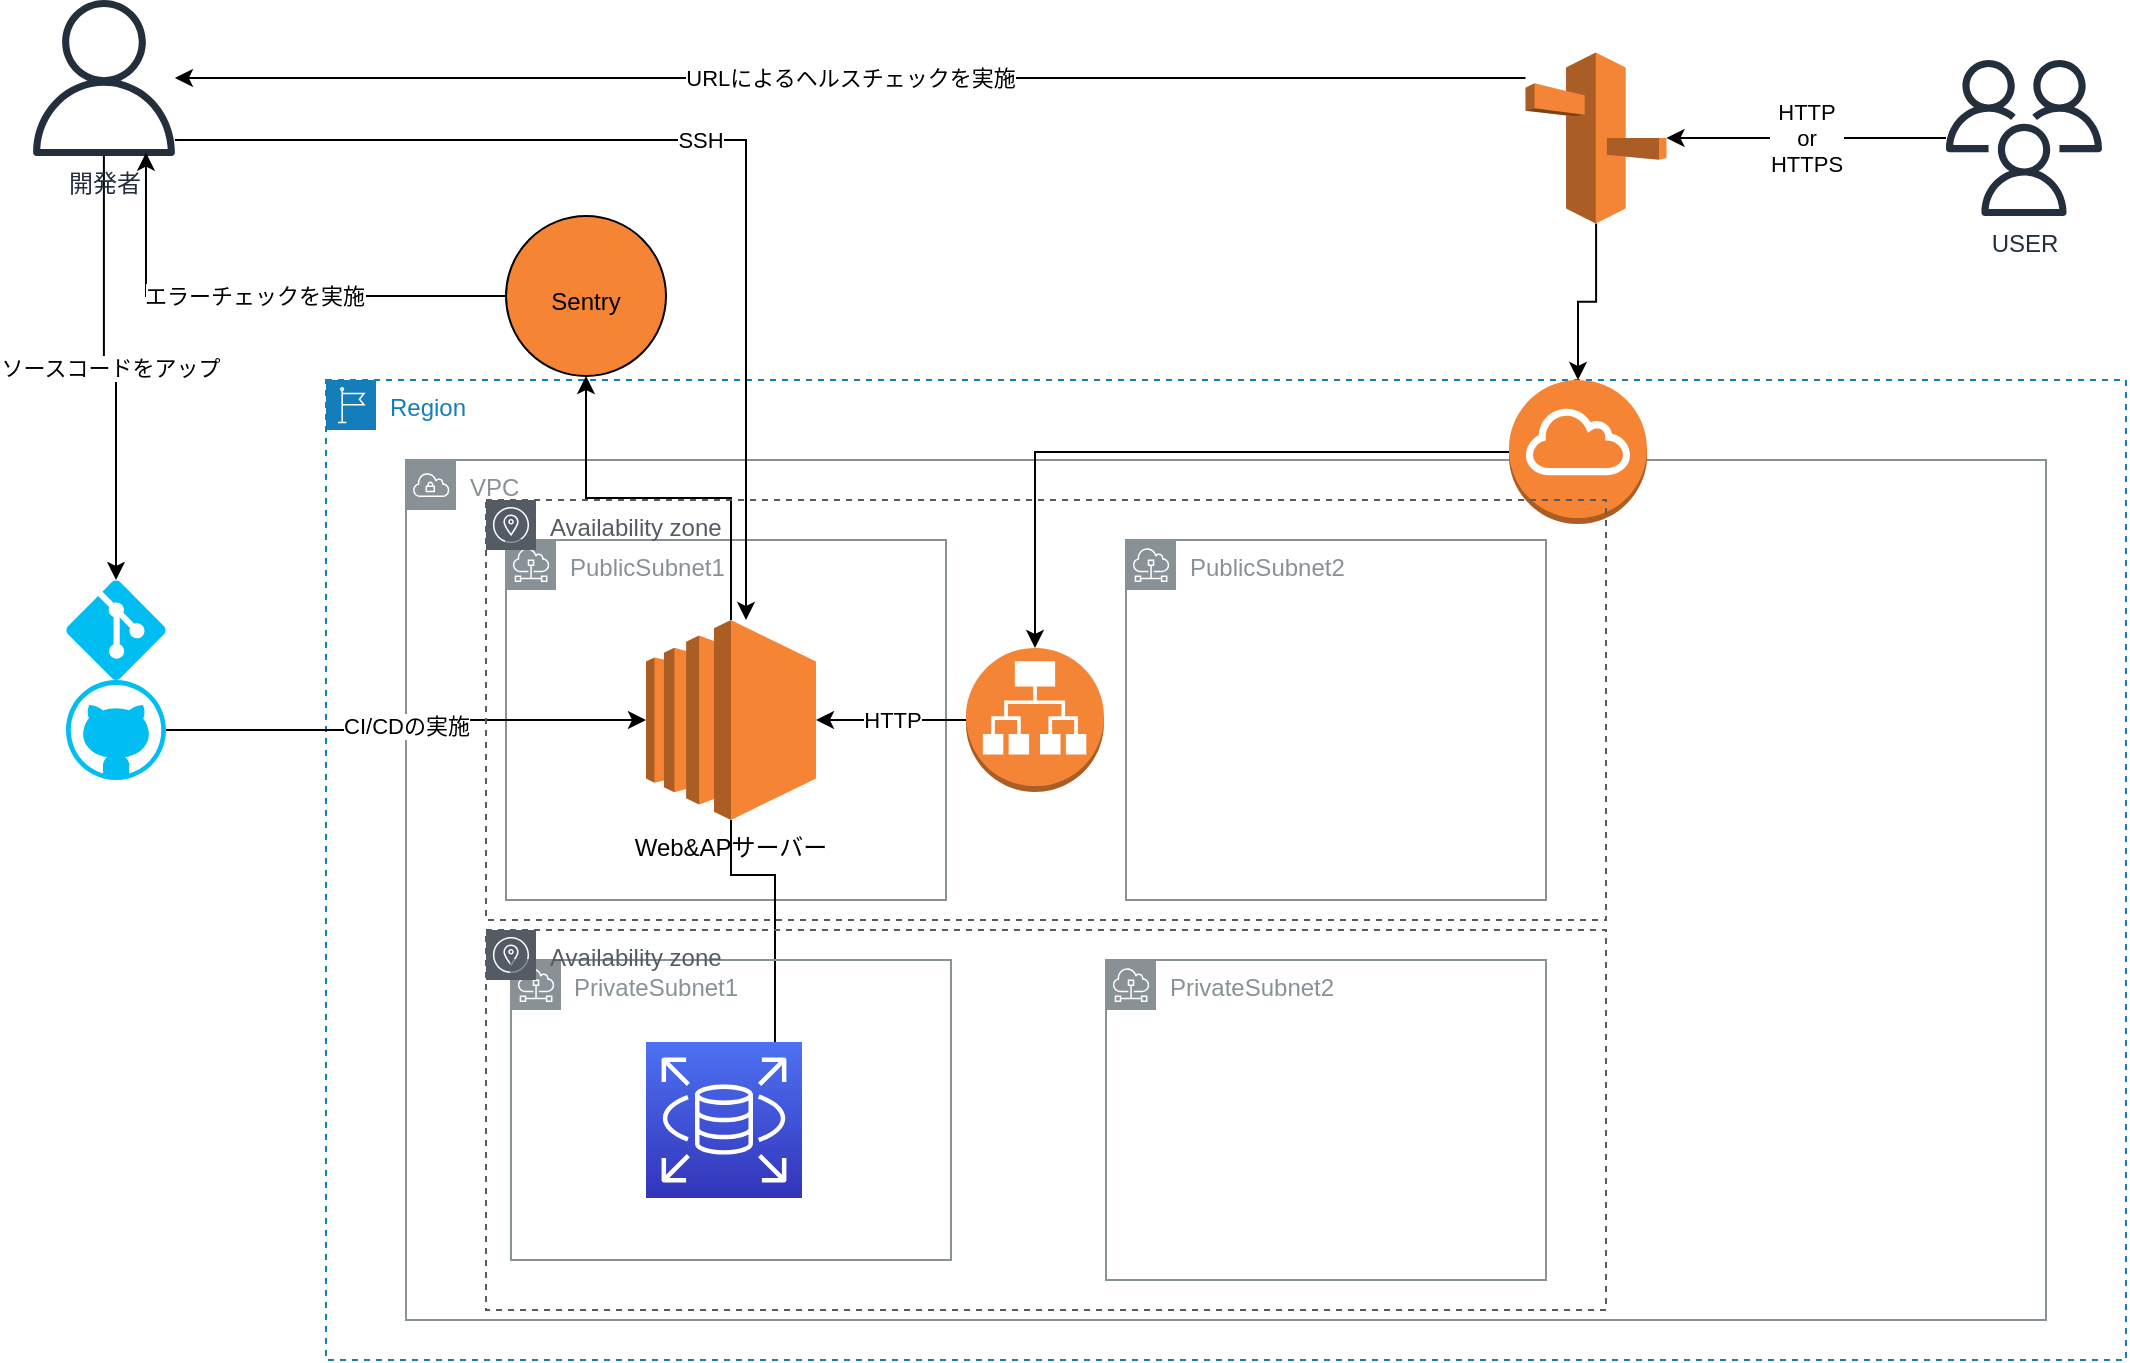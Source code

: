 <mxfile version="21.5.0" type="github">
  <diagram id="Ht1M8jgEwFfnCIfOTk4-" name="Page-1">
    <mxGraphModel dx="1272" dy="687" grid="1" gridSize="10" guides="1" tooltips="1" connect="1" arrows="1" fold="1" page="1" pageScale="1" pageWidth="1169" pageHeight="827" math="0" shadow="0">
      <root>
        <mxCell id="0" />
        <mxCell id="1" parent="0" />
        <mxCell id="vV-NO9AcRxjhXUCKu1o--2" value="Region" style="points=[[0,0],[0.25,0],[0.5,0],[0.75,0],[1,0],[1,0.25],[1,0.5],[1,0.75],[1,1],[0.75,1],[0.5,1],[0.25,1],[0,1],[0,0.75],[0,0.5],[0,0.25]];outlineConnect=0;gradientColor=none;html=1;whiteSpace=wrap;fontSize=12;fontStyle=0;container=1;pointerEvents=0;collapsible=0;recursiveResize=0;shape=mxgraph.aws4.group;grIcon=mxgraph.aws4.group_region;strokeColor=#147EBA;fillColor=none;verticalAlign=top;align=left;spacingLeft=30;fontColor=#147EBA;dashed=1;" vertex="1" parent="1">
          <mxGeometry x="210" y="320" width="900" height="490" as="geometry" />
        </mxCell>
        <mxCell id="vV-NO9AcRxjhXUCKu1o--3" value="VPC" style="sketch=0;outlineConnect=0;gradientColor=none;html=1;whiteSpace=wrap;fontSize=12;fontStyle=0;shape=mxgraph.aws4.group;grIcon=mxgraph.aws4.group_vpc;strokeColor=#879196;fillColor=none;verticalAlign=top;align=left;spacingLeft=30;fontColor=#879196;dashed=0;" vertex="1" parent="1">
          <mxGeometry x="250" y="360" width="820" height="430" as="geometry" />
        </mxCell>
        <mxCell id="vV-NO9AcRxjhXUCKu1o--4" value="PublicSubnet1" style="sketch=0;outlineConnect=0;gradientColor=none;html=1;whiteSpace=wrap;fontSize=12;fontStyle=0;shape=mxgraph.aws4.group;grIcon=mxgraph.aws4.group_subnet;strokeColor=#879196;fillColor=none;verticalAlign=top;align=left;spacingLeft=30;fontColor=#879196;dashed=0;" vertex="1" parent="1">
          <mxGeometry x="300" y="400" width="220" height="180" as="geometry" />
        </mxCell>
        <mxCell id="vV-NO9AcRxjhXUCKu1o--27" value="" style="edgeStyle=orthogonalEdgeStyle;rounded=0;orthogonalLoop=1;jettySize=auto;html=1;" edge="1" parent="1" source="vV-NO9AcRxjhXUCKu1o--6" target="vV-NO9AcRxjhXUCKu1o--26">
          <mxGeometry relative="1" as="geometry" />
        </mxCell>
        <mxCell id="vV-NO9AcRxjhXUCKu1o--34" style="edgeStyle=orthogonalEdgeStyle;rounded=0;orthogonalLoop=1;jettySize=auto;html=1;entryX=0.258;entryY=0.474;entryDx=0;entryDy=0;entryPerimeter=0;" edge="1" parent="1" source="vV-NO9AcRxjhXUCKu1o--6" target="vV-NO9AcRxjhXUCKu1o--33">
          <mxGeometry relative="1" as="geometry" />
        </mxCell>
        <mxCell id="vV-NO9AcRxjhXUCKu1o--6" value="Web&amp;amp;APサーバー" style="outlineConnect=0;dashed=0;verticalLabelPosition=bottom;verticalAlign=top;align=center;html=1;shape=mxgraph.aws3.ec2;fillColor=#F58534;gradientColor=none;" vertex="1" parent="1">
          <mxGeometry x="370" y="440" width="84.99" height="100" as="geometry" />
        </mxCell>
        <mxCell id="vV-NO9AcRxjhXUCKu1o--12" value="HTTP&lt;br&gt;or&lt;br&gt;HTTPS" style="edgeStyle=orthogonalEdgeStyle;rounded=0;orthogonalLoop=1;jettySize=auto;html=1;entryX=1;entryY=0.5;entryDx=0;entryDy=0;entryPerimeter=0;" edge="1" parent="1" source="vV-NO9AcRxjhXUCKu1o--7" target="vV-NO9AcRxjhXUCKu1o--8">
          <mxGeometry relative="1" as="geometry" />
        </mxCell>
        <mxCell id="vV-NO9AcRxjhXUCKu1o--7" value="USER" style="sketch=0;outlineConnect=0;fontColor=#232F3E;gradientColor=none;fillColor=#232F3D;strokeColor=none;dashed=0;verticalLabelPosition=bottom;verticalAlign=top;align=center;html=1;fontSize=12;fontStyle=0;aspect=fixed;pointerEvents=1;shape=mxgraph.aws4.users;" vertex="1" parent="1">
          <mxGeometry x="1020" y="160" width="78" height="78" as="geometry" />
        </mxCell>
        <mxCell id="vV-NO9AcRxjhXUCKu1o--18" style="edgeStyle=orthogonalEdgeStyle;rounded=0;orthogonalLoop=1;jettySize=auto;html=1;" edge="1" parent="1" source="vV-NO9AcRxjhXUCKu1o--8" target="vV-NO9AcRxjhXUCKu1o--17">
          <mxGeometry relative="1" as="geometry" />
        </mxCell>
        <mxCell id="vV-NO9AcRxjhXUCKu1o--25" value="URLによるヘルスチェックを実施" style="edgeStyle=orthogonalEdgeStyle;rounded=0;orthogonalLoop=1;jettySize=auto;html=1;" edge="1" parent="1" source="vV-NO9AcRxjhXUCKu1o--8" target="vV-NO9AcRxjhXUCKu1o--15">
          <mxGeometry relative="1" as="geometry">
            <Array as="points">
              <mxPoint x="640" y="169" />
              <mxPoint x="640" y="169" />
            </Array>
          </mxGeometry>
        </mxCell>
        <mxCell id="vV-NO9AcRxjhXUCKu1o--8" value="" style="outlineConnect=0;dashed=0;verticalLabelPosition=bottom;verticalAlign=top;align=center;html=1;shape=mxgraph.aws3.route_53;fillColor=#F58536;gradientColor=none;" vertex="1" parent="1">
          <mxGeometry x="809.75" y="156.25" width="70.5" height="85.5" as="geometry" />
        </mxCell>
        <mxCell id="vV-NO9AcRxjhXUCKu1o--9" value="PublicSubnet2" style="sketch=0;outlineConnect=0;gradientColor=none;html=1;whiteSpace=wrap;fontSize=12;fontStyle=0;shape=mxgraph.aws4.group;grIcon=mxgraph.aws4.group_subnet;strokeColor=#879196;fillColor=none;verticalAlign=top;align=left;spacingLeft=30;fontColor=#879196;dashed=0;" vertex="1" parent="1">
          <mxGeometry x="610" y="400" width="210" height="180" as="geometry" />
        </mxCell>
        <mxCell id="vV-NO9AcRxjhXUCKu1o--14" value="HTTP" style="edgeStyle=orthogonalEdgeStyle;rounded=0;orthogonalLoop=1;jettySize=auto;html=1;entryX=1;entryY=0.5;entryDx=0;entryDy=0;entryPerimeter=0;" edge="1" parent="1" source="vV-NO9AcRxjhXUCKu1o--10" target="vV-NO9AcRxjhXUCKu1o--6">
          <mxGeometry relative="1" as="geometry" />
        </mxCell>
        <mxCell id="vV-NO9AcRxjhXUCKu1o--10" value="" style="outlineConnect=0;dashed=0;verticalLabelPosition=bottom;verticalAlign=top;align=center;html=1;shape=mxgraph.aws3.application_load_balancer;fillColor=#F58536;gradientColor=none;" vertex="1" parent="1">
          <mxGeometry x="530" y="454" width="69" height="72" as="geometry" />
        </mxCell>
        <mxCell id="vV-NO9AcRxjhXUCKu1o--16" value="SSH" style="edgeStyle=orthogonalEdgeStyle;rounded=0;orthogonalLoop=1;jettySize=auto;html=1;" edge="1" parent="1" source="vV-NO9AcRxjhXUCKu1o--15" target="vV-NO9AcRxjhXUCKu1o--6">
          <mxGeometry relative="1" as="geometry">
            <Array as="points">
              <mxPoint x="420" y="200" />
            </Array>
          </mxGeometry>
        </mxCell>
        <mxCell id="vV-NO9AcRxjhXUCKu1o--23" value="ソースコードをアップ" style="edgeStyle=orthogonalEdgeStyle;rounded=0;orthogonalLoop=1;jettySize=auto;html=1;entryX=0.5;entryY=0;entryDx=0;entryDy=0;entryPerimeter=0;" edge="1" parent="1" source="vV-NO9AcRxjhXUCKu1o--15" target="vV-NO9AcRxjhXUCKu1o--20">
          <mxGeometry relative="1" as="geometry" />
        </mxCell>
        <mxCell id="vV-NO9AcRxjhXUCKu1o--15" value="開発者" style="sketch=0;outlineConnect=0;fontColor=#232F3E;gradientColor=none;fillColor=#232F3D;strokeColor=none;dashed=0;verticalLabelPosition=bottom;verticalAlign=top;align=center;html=1;fontSize=12;fontStyle=0;aspect=fixed;pointerEvents=1;shape=mxgraph.aws4.user;" vertex="1" parent="1">
          <mxGeometry x="60" y="130" width="78" height="78" as="geometry" />
        </mxCell>
        <mxCell id="vV-NO9AcRxjhXUCKu1o--19" style="edgeStyle=orthogonalEdgeStyle;rounded=0;orthogonalLoop=1;jettySize=auto;html=1;" edge="1" parent="1" source="vV-NO9AcRxjhXUCKu1o--17" target="vV-NO9AcRxjhXUCKu1o--10">
          <mxGeometry relative="1" as="geometry" />
        </mxCell>
        <mxCell id="vV-NO9AcRxjhXUCKu1o--17" value="" style="outlineConnect=0;dashed=0;verticalLabelPosition=bottom;verticalAlign=top;align=center;html=1;shape=mxgraph.aws3.internet_gateway;fillColor=#F58534;gradientColor=none;" vertex="1" parent="1">
          <mxGeometry x="801.5" y="320" width="69" height="72" as="geometry" />
        </mxCell>
        <mxCell id="vV-NO9AcRxjhXUCKu1o--20" value="" style="verticalLabelPosition=bottom;html=1;verticalAlign=top;align=center;strokeColor=none;fillColor=#00BEF2;shape=mxgraph.azure.git_repository;" vertex="1" parent="1">
          <mxGeometry x="80" y="420" width="50" height="50" as="geometry" />
        </mxCell>
        <mxCell id="vV-NO9AcRxjhXUCKu1o--24" value="CI/CDの実施" style="edgeStyle=orthogonalEdgeStyle;rounded=0;orthogonalLoop=1;jettySize=auto;html=1;entryX=0;entryY=0.5;entryDx=0;entryDy=0;entryPerimeter=0;" edge="1" parent="1" source="vV-NO9AcRxjhXUCKu1o--21" target="vV-NO9AcRxjhXUCKu1o--6">
          <mxGeometry relative="1" as="geometry" />
        </mxCell>
        <mxCell id="vV-NO9AcRxjhXUCKu1o--21" value="" style="verticalLabelPosition=bottom;html=1;verticalAlign=top;align=center;strokeColor=none;fillColor=#00BEF2;shape=mxgraph.azure.github_code;pointerEvents=1;" vertex="1" parent="1">
          <mxGeometry x="80" y="470" width="50" height="50" as="geometry" />
        </mxCell>
        <mxCell id="vV-NO9AcRxjhXUCKu1o--28" value="エラーチェックを実施" style="edgeStyle=orthogonalEdgeStyle;rounded=0;orthogonalLoop=1;jettySize=auto;html=1;entryX=0.796;entryY=0.979;entryDx=0;entryDy=0;entryPerimeter=0;" edge="1" parent="1" source="vV-NO9AcRxjhXUCKu1o--26" target="vV-NO9AcRxjhXUCKu1o--15">
          <mxGeometry relative="1" as="geometry">
            <Array as="points">
              <mxPoint x="120" y="278" />
            </Array>
          </mxGeometry>
        </mxCell>
        <mxCell id="vV-NO9AcRxjhXUCKu1o--26" value="&lt;br&gt;&lt;br&gt;Sentry" style="ellipse;whiteSpace=wrap;html=1;verticalAlign=top;fillColor=#F58534;dashed=0;gradientColor=none;" vertex="1" parent="1">
          <mxGeometry x="300" y="238" width="80" height="80" as="geometry" />
        </mxCell>
        <mxCell id="vV-NO9AcRxjhXUCKu1o--29" value="Availability zone" style="sketch=0;outlineConnect=0;gradientColor=none;html=1;whiteSpace=wrap;fontSize=12;fontStyle=0;shape=mxgraph.aws4.group;grIcon=mxgraph.aws4.group_availability_zone;strokeColor=#545B64;fillColor=none;verticalAlign=top;align=left;spacingLeft=30;fontColor=#545B64;dashed=1;" vertex="1" parent="1">
          <mxGeometry x="290" y="380" width="560" height="210" as="geometry" />
        </mxCell>
        <mxCell id="vV-NO9AcRxjhXUCKu1o--30" value="PrivateSubnet1" style="sketch=0;outlineConnect=0;gradientColor=none;html=1;whiteSpace=wrap;fontSize=12;fontStyle=0;shape=mxgraph.aws4.group;grIcon=mxgraph.aws4.group_subnet;strokeColor=#879196;fillColor=none;verticalAlign=top;align=left;spacingLeft=30;fontColor=#879196;dashed=0;" vertex="1" parent="1">
          <mxGeometry x="302.49" y="610" width="220" height="150" as="geometry" />
        </mxCell>
        <mxCell id="vV-NO9AcRxjhXUCKu1o--31" value="PrivateSubnet2" style="sketch=0;outlineConnect=0;gradientColor=none;html=1;whiteSpace=wrap;fontSize=12;fontStyle=0;shape=mxgraph.aws4.group;grIcon=mxgraph.aws4.group_subnet;strokeColor=#879196;fillColor=none;verticalAlign=top;align=left;spacingLeft=30;fontColor=#879196;dashed=0;" vertex="1" parent="1">
          <mxGeometry x="600" y="610" width="220" height="160" as="geometry" />
        </mxCell>
        <mxCell id="vV-NO9AcRxjhXUCKu1o--32" value="" style="sketch=0;points=[[0,0,0],[0.25,0,0],[0.5,0,0],[0.75,0,0],[1,0,0],[0,1,0],[0.25,1,0],[0.5,1,0],[0.75,1,0],[1,1,0],[0,0.25,0],[0,0.5,0],[0,0.75,0],[1,0.25,0],[1,0.5,0],[1,0.75,0]];outlineConnect=0;fontColor=#232F3E;gradientColor=#4D72F3;gradientDirection=north;fillColor=#3334B9;strokeColor=#ffffff;dashed=0;verticalLabelPosition=bottom;verticalAlign=top;align=center;html=1;fontSize=12;fontStyle=0;aspect=fixed;shape=mxgraph.aws4.resourceIcon;resIcon=mxgraph.aws4.rds;" vertex="1" parent="1">
          <mxGeometry x="370" y="651" width="78" height="78" as="geometry" />
        </mxCell>
        <mxCell id="vV-NO9AcRxjhXUCKu1o--33" value="Availability zone" style="sketch=0;outlineConnect=0;gradientColor=none;html=1;whiteSpace=wrap;fontSize=12;fontStyle=0;shape=mxgraph.aws4.group;grIcon=mxgraph.aws4.group_availability_zone;strokeColor=#545B64;fillColor=none;verticalAlign=top;align=left;spacingLeft=30;fontColor=#545B64;dashed=1;" vertex="1" parent="1">
          <mxGeometry x="290" y="595" width="560" height="190" as="geometry" />
        </mxCell>
      </root>
    </mxGraphModel>
  </diagram>
</mxfile>
